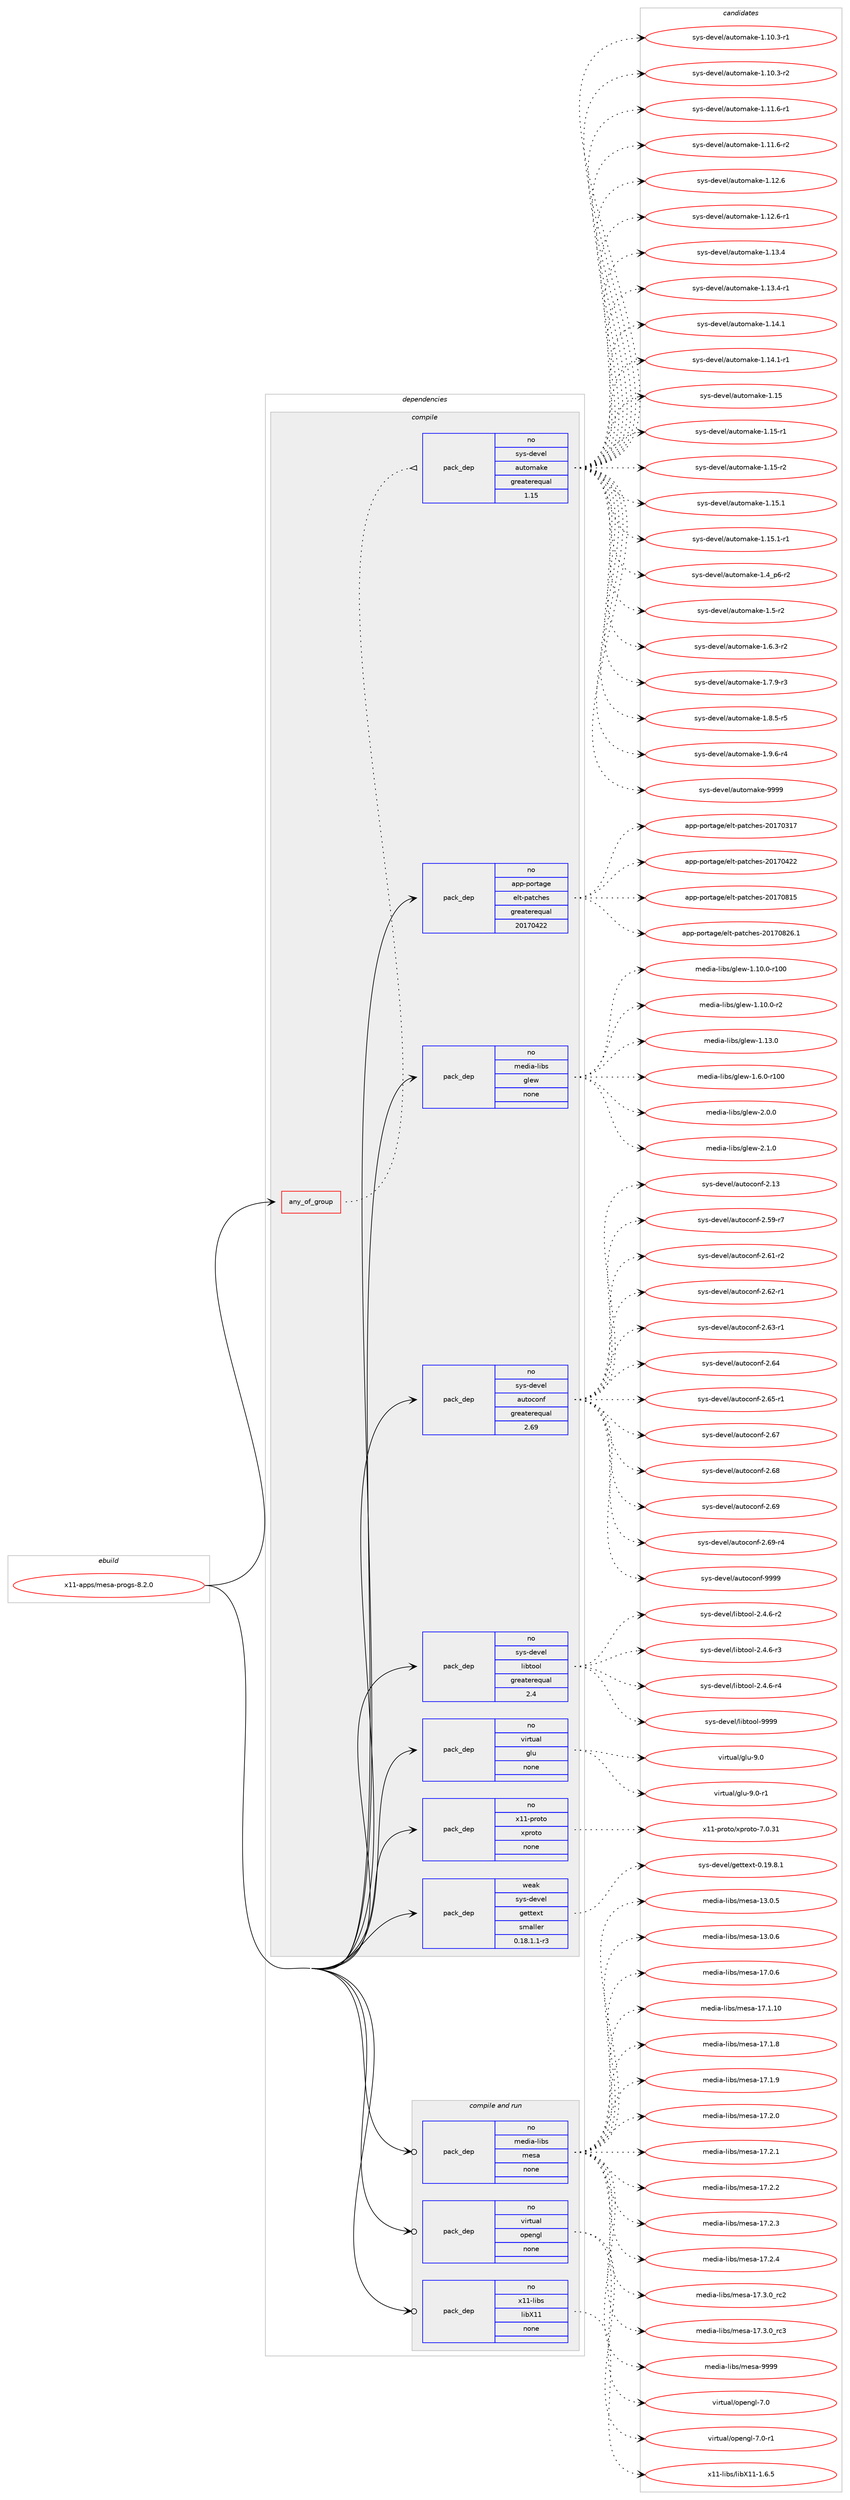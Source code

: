 digraph prolog {

# *************
# Graph options
# *************

newrank=true;
concentrate=true;
compound=true;
graph [rankdir=LR,fontname=Helvetica,fontsize=10,ranksep=1.5];#, ranksep=2.5, nodesep=0.2];
edge  [arrowhead=vee];
node  [fontname=Helvetica,fontsize=10];

# **********
# The ebuild
# **********

subgraph cluster_leftcol {
color=gray;
rank=same;
label=<<i>ebuild</i>>;
id [label="x11-apps/mesa-progs-8.2.0", color=red, width=4, href="../x11-apps/mesa-progs-8.2.0.svg"];
}

# ****************
# The dependencies
# ****************

subgraph cluster_midcol {
color=gray;
label=<<i>dependencies</i>>;
subgraph cluster_compile {
fillcolor="#eeeeee";
style=filled;
label=<<i>compile</i>>;
subgraph any9011 {
dependency509191 [label=<<TABLE BORDER="0" CELLBORDER="1" CELLSPACING="0" CELLPADDING="4"><TR><TD CELLPADDING="10">any_of_group</TD></TR></TABLE>>, shape=none, color=red];subgraph pack378426 {
dependency509192 [label=<<TABLE BORDER="0" CELLBORDER="1" CELLSPACING="0" CELLPADDING="4" WIDTH="220"><TR><TD ROWSPAN="6" CELLPADDING="30">pack_dep</TD></TR><TR><TD WIDTH="110">no</TD></TR><TR><TD>sys-devel</TD></TR><TR><TD>automake</TD></TR><TR><TD>greaterequal</TD></TR><TR><TD>1.15</TD></TR></TABLE>>, shape=none, color=blue];
}
dependency509191:e -> dependency509192:w [weight=20,style="dotted",arrowhead="oinv"];
}
id:e -> dependency509191:w [weight=20,style="solid",arrowhead="vee"];
subgraph pack378427 {
dependency509193 [label=<<TABLE BORDER="0" CELLBORDER="1" CELLSPACING="0" CELLPADDING="4" WIDTH="220"><TR><TD ROWSPAN="6" CELLPADDING="30">pack_dep</TD></TR><TR><TD WIDTH="110">no</TD></TR><TR><TD>app-portage</TD></TR><TR><TD>elt-patches</TD></TR><TR><TD>greaterequal</TD></TR><TR><TD>20170422</TD></TR></TABLE>>, shape=none, color=blue];
}
id:e -> dependency509193:w [weight=20,style="solid",arrowhead="vee"];
subgraph pack378428 {
dependency509194 [label=<<TABLE BORDER="0" CELLBORDER="1" CELLSPACING="0" CELLPADDING="4" WIDTH="220"><TR><TD ROWSPAN="6" CELLPADDING="30">pack_dep</TD></TR><TR><TD WIDTH="110">no</TD></TR><TR><TD>media-libs</TD></TR><TR><TD>glew</TD></TR><TR><TD>none</TD></TR><TR><TD></TD></TR></TABLE>>, shape=none, color=blue];
}
id:e -> dependency509194:w [weight=20,style="solid",arrowhead="vee"];
subgraph pack378429 {
dependency509195 [label=<<TABLE BORDER="0" CELLBORDER="1" CELLSPACING="0" CELLPADDING="4" WIDTH="220"><TR><TD ROWSPAN="6" CELLPADDING="30">pack_dep</TD></TR><TR><TD WIDTH="110">no</TD></TR><TR><TD>sys-devel</TD></TR><TR><TD>autoconf</TD></TR><TR><TD>greaterequal</TD></TR><TR><TD>2.69</TD></TR></TABLE>>, shape=none, color=blue];
}
id:e -> dependency509195:w [weight=20,style="solid",arrowhead="vee"];
subgraph pack378430 {
dependency509196 [label=<<TABLE BORDER="0" CELLBORDER="1" CELLSPACING="0" CELLPADDING="4" WIDTH="220"><TR><TD ROWSPAN="6" CELLPADDING="30">pack_dep</TD></TR><TR><TD WIDTH="110">no</TD></TR><TR><TD>sys-devel</TD></TR><TR><TD>libtool</TD></TR><TR><TD>greaterequal</TD></TR><TR><TD>2.4</TD></TR></TABLE>>, shape=none, color=blue];
}
id:e -> dependency509196:w [weight=20,style="solid",arrowhead="vee"];
subgraph pack378431 {
dependency509197 [label=<<TABLE BORDER="0" CELLBORDER="1" CELLSPACING="0" CELLPADDING="4" WIDTH="220"><TR><TD ROWSPAN="6" CELLPADDING="30">pack_dep</TD></TR><TR><TD WIDTH="110">no</TD></TR><TR><TD>virtual</TD></TR><TR><TD>glu</TD></TR><TR><TD>none</TD></TR><TR><TD></TD></TR></TABLE>>, shape=none, color=blue];
}
id:e -> dependency509197:w [weight=20,style="solid",arrowhead="vee"];
subgraph pack378432 {
dependency509198 [label=<<TABLE BORDER="0" CELLBORDER="1" CELLSPACING="0" CELLPADDING="4" WIDTH="220"><TR><TD ROWSPAN="6" CELLPADDING="30">pack_dep</TD></TR><TR><TD WIDTH="110">no</TD></TR><TR><TD>x11-proto</TD></TR><TR><TD>xproto</TD></TR><TR><TD>none</TD></TR><TR><TD></TD></TR></TABLE>>, shape=none, color=blue];
}
id:e -> dependency509198:w [weight=20,style="solid",arrowhead="vee"];
subgraph pack378433 {
dependency509199 [label=<<TABLE BORDER="0" CELLBORDER="1" CELLSPACING="0" CELLPADDING="4" WIDTH="220"><TR><TD ROWSPAN="6" CELLPADDING="30">pack_dep</TD></TR><TR><TD WIDTH="110">weak</TD></TR><TR><TD>sys-devel</TD></TR><TR><TD>gettext</TD></TR><TR><TD>smaller</TD></TR><TR><TD>0.18.1.1-r3</TD></TR></TABLE>>, shape=none, color=blue];
}
id:e -> dependency509199:w [weight=20,style="solid",arrowhead="vee"];
}
subgraph cluster_compileandrun {
fillcolor="#eeeeee";
style=filled;
label=<<i>compile and run</i>>;
subgraph pack378434 {
dependency509200 [label=<<TABLE BORDER="0" CELLBORDER="1" CELLSPACING="0" CELLPADDING="4" WIDTH="220"><TR><TD ROWSPAN="6" CELLPADDING="30">pack_dep</TD></TR><TR><TD WIDTH="110">no</TD></TR><TR><TD>media-libs</TD></TR><TR><TD>mesa</TD></TR><TR><TD>none</TD></TR><TR><TD></TD></TR></TABLE>>, shape=none, color=blue];
}
id:e -> dependency509200:w [weight=20,style="solid",arrowhead="odotvee"];
subgraph pack378435 {
dependency509201 [label=<<TABLE BORDER="0" CELLBORDER="1" CELLSPACING="0" CELLPADDING="4" WIDTH="220"><TR><TD ROWSPAN="6" CELLPADDING="30">pack_dep</TD></TR><TR><TD WIDTH="110">no</TD></TR><TR><TD>virtual</TD></TR><TR><TD>opengl</TD></TR><TR><TD>none</TD></TR><TR><TD></TD></TR></TABLE>>, shape=none, color=blue];
}
id:e -> dependency509201:w [weight=20,style="solid",arrowhead="odotvee"];
subgraph pack378436 {
dependency509202 [label=<<TABLE BORDER="0" CELLBORDER="1" CELLSPACING="0" CELLPADDING="4" WIDTH="220"><TR><TD ROWSPAN="6" CELLPADDING="30">pack_dep</TD></TR><TR><TD WIDTH="110">no</TD></TR><TR><TD>x11-libs</TD></TR><TR><TD>libX11</TD></TR><TR><TD>none</TD></TR><TR><TD></TD></TR></TABLE>>, shape=none, color=blue];
}
id:e -> dependency509202:w [weight=20,style="solid",arrowhead="odotvee"];
}
subgraph cluster_run {
fillcolor="#eeeeee";
style=filled;
label=<<i>run</i>>;
}
}

# **************
# The candidates
# **************

subgraph cluster_choices {
rank=same;
color=gray;
label=<<i>candidates</i>>;

subgraph choice378426 {
color=black;
nodesep=1;
choice11512111545100101118101108479711711611110997107101454946494846514511449 [label="sys-devel/automake-1.10.3-r1", color=red, width=4,href="../sys-devel/automake-1.10.3-r1.svg"];
choice11512111545100101118101108479711711611110997107101454946494846514511450 [label="sys-devel/automake-1.10.3-r2", color=red, width=4,href="../sys-devel/automake-1.10.3-r2.svg"];
choice11512111545100101118101108479711711611110997107101454946494946544511449 [label="sys-devel/automake-1.11.6-r1", color=red, width=4,href="../sys-devel/automake-1.11.6-r1.svg"];
choice11512111545100101118101108479711711611110997107101454946494946544511450 [label="sys-devel/automake-1.11.6-r2", color=red, width=4,href="../sys-devel/automake-1.11.6-r2.svg"];
choice1151211154510010111810110847971171161111099710710145494649504654 [label="sys-devel/automake-1.12.6", color=red, width=4,href="../sys-devel/automake-1.12.6.svg"];
choice11512111545100101118101108479711711611110997107101454946495046544511449 [label="sys-devel/automake-1.12.6-r1", color=red, width=4,href="../sys-devel/automake-1.12.6-r1.svg"];
choice1151211154510010111810110847971171161111099710710145494649514652 [label="sys-devel/automake-1.13.4", color=red, width=4,href="../sys-devel/automake-1.13.4.svg"];
choice11512111545100101118101108479711711611110997107101454946495146524511449 [label="sys-devel/automake-1.13.4-r1", color=red, width=4,href="../sys-devel/automake-1.13.4-r1.svg"];
choice1151211154510010111810110847971171161111099710710145494649524649 [label="sys-devel/automake-1.14.1", color=red, width=4,href="../sys-devel/automake-1.14.1.svg"];
choice11512111545100101118101108479711711611110997107101454946495246494511449 [label="sys-devel/automake-1.14.1-r1", color=red, width=4,href="../sys-devel/automake-1.14.1-r1.svg"];
choice115121115451001011181011084797117116111109971071014549464953 [label="sys-devel/automake-1.15", color=red, width=4,href="../sys-devel/automake-1.15.svg"];
choice1151211154510010111810110847971171161111099710710145494649534511449 [label="sys-devel/automake-1.15-r1", color=red, width=4,href="../sys-devel/automake-1.15-r1.svg"];
choice1151211154510010111810110847971171161111099710710145494649534511450 [label="sys-devel/automake-1.15-r2", color=red, width=4,href="../sys-devel/automake-1.15-r2.svg"];
choice1151211154510010111810110847971171161111099710710145494649534649 [label="sys-devel/automake-1.15.1", color=red, width=4,href="../sys-devel/automake-1.15.1.svg"];
choice11512111545100101118101108479711711611110997107101454946495346494511449 [label="sys-devel/automake-1.15.1-r1", color=red, width=4,href="../sys-devel/automake-1.15.1-r1.svg"];
choice115121115451001011181011084797117116111109971071014549465295112544511450 [label="sys-devel/automake-1.4_p6-r2", color=red, width=4,href="../sys-devel/automake-1.4_p6-r2.svg"];
choice11512111545100101118101108479711711611110997107101454946534511450 [label="sys-devel/automake-1.5-r2", color=red, width=4,href="../sys-devel/automake-1.5-r2.svg"];
choice115121115451001011181011084797117116111109971071014549465446514511450 [label="sys-devel/automake-1.6.3-r2", color=red, width=4,href="../sys-devel/automake-1.6.3-r2.svg"];
choice115121115451001011181011084797117116111109971071014549465546574511451 [label="sys-devel/automake-1.7.9-r3", color=red, width=4,href="../sys-devel/automake-1.7.9-r3.svg"];
choice115121115451001011181011084797117116111109971071014549465646534511453 [label="sys-devel/automake-1.8.5-r5", color=red, width=4,href="../sys-devel/automake-1.8.5-r5.svg"];
choice115121115451001011181011084797117116111109971071014549465746544511452 [label="sys-devel/automake-1.9.6-r4", color=red, width=4,href="../sys-devel/automake-1.9.6-r4.svg"];
choice115121115451001011181011084797117116111109971071014557575757 [label="sys-devel/automake-9999", color=red, width=4,href="../sys-devel/automake-9999.svg"];
dependency509192:e -> choice11512111545100101118101108479711711611110997107101454946494846514511449:w [style=dotted,weight="100"];
dependency509192:e -> choice11512111545100101118101108479711711611110997107101454946494846514511450:w [style=dotted,weight="100"];
dependency509192:e -> choice11512111545100101118101108479711711611110997107101454946494946544511449:w [style=dotted,weight="100"];
dependency509192:e -> choice11512111545100101118101108479711711611110997107101454946494946544511450:w [style=dotted,weight="100"];
dependency509192:e -> choice1151211154510010111810110847971171161111099710710145494649504654:w [style=dotted,weight="100"];
dependency509192:e -> choice11512111545100101118101108479711711611110997107101454946495046544511449:w [style=dotted,weight="100"];
dependency509192:e -> choice1151211154510010111810110847971171161111099710710145494649514652:w [style=dotted,weight="100"];
dependency509192:e -> choice11512111545100101118101108479711711611110997107101454946495146524511449:w [style=dotted,weight="100"];
dependency509192:e -> choice1151211154510010111810110847971171161111099710710145494649524649:w [style=dotted,weight="100"];
dependency509192:e -> choice11512111545100101118101108479711711611110997107101454946495246494511449:w [style=dotted,weight="100"];
dependency509192:e -> choice115121115451001011181011084797117116111109971071014549464953:w [style=dotted,weight="100"];
dependency509192:e -> choice1151211154510010111810110847971171161111099710710145494649534511449:w [style=dotted,weight="100"];
dependency509192:e -> choice1151211154510010111810110847971171161111099710710145494649534511450:w [style=dotted,weight="100"];
dependency509192:e -> choice1151211154510010111810110847971171161111099710710145494649534649:w [style=dotted,weight="100"];
dependency509192:e -> choice11512111545100101118101108479711711611110997107101454946495346494511449:w [style=dotted,weight="100"];
dependency509192:e -> choice115121115451001011181011084797117116111109971071014549465295112544511450:w [style=dotted,weight="100"];
dependency509192:e -> choice11512111545100101118101108479711711611110997107101454946534511450:w [style=dotted,weight="100"];
dependency509192:e -> choice115121115451001011181011084797117116111109971071014549465446514511450:w [style=dotted,weight="100"];
dependency509192:e -> choice115121115451001011181011084797117116111109971071014549465546574511451:w [style=dotted,weight="100"];
dependency509192:e -> choice115121115451001011181011084797117116111109971071014549465646534511453:w [style=dotted,weight="100"];
dependency509192:e -> choice115121115451001011181011084797117116111109971071014549465746544511452:w [style=dotted,weight="100"];
dependency509192:e -> choice115121115451001011181011084797117116111109971071014557575757:w [style=dotted,weight="100"];
}
subgraph choice378427 {
color=black;
nodesep=1;
choice97112112451121111141169710310147101108116451129711699104101115455048495548514955 [label="app-portage/elt-patches-20170317", color=red, width=4,href="../app-portage/elt-patches-20170317.svg"];
choice97112112451121111141169710310147101108116451129711699104101115455048495548525050 [label="app-portage/elt-patches-20170422", color=red, width=4,href="../app-portage/elt-patches-20170422.svg"];
choice97112112451121111141169710310147101108116451129711699104101115455048495548564953 [label="app-portage/elt-patches-20170815", color=red, width=4,href="../app-portage/elt-patches-20170815.svg"];
choice971121124511211111411697103101471011081164511297116991041011154550484955485650544649 [label="app-portage/elt-patches-20170826.1", color=red, width=4,href="../app-portage/elt-patches-20170826.1.svg"];
dependency509193:e -> choice97112112451121111141169710310147101108116451129711699104101115455048495548514955:w [style=dotted,weight="100"];
dependency509193:e -> choice97112112451121111141169710310147101108116451129711699104101115455048495548525050:w [style=dotted,weight="100"];
dependency509193:e -> choice97112112451121111141169710310147101108116451129711699104101115455048495548564953:w [style=dotted,weight="100"];
dependency509193:e -> choice971121124511211111411697103101471011081164511297116991041011154550484955485650544649:w [style=dotted,weight="100"];
}
subgraph choice378428 {
color=black;
nodesep=1;
choice109101100105974510810598115471031081011194549464948464845114494848 [label="media-libs/glew-1.10.0-r100", color=red, width=4,href="../media-libs/glew-1.10.0-r100.svg"];
choice10910110010597451081059811547103108101119454946494846484511450 [label="media-libs/glew-1.10.0-r2", color=red, width=4,href="../media-libs/glew-1.10.0-r2.svg"];
choice1091011001059745108105981154710310810111945494649514648 [label="media-libs/glew-1.13.0", color=red, width=4,href="../media-libs/glew-1.13.0.svg"];
choice1091011001059745108105981154710310810111945494654464845114494848 [label="media-libs/glew-1.6.0-r100", color=red, width=4,href="../media-libs/glew-1.6.0-r100.svg"];
choice10910110010597451081059811547103108101119455046484648 [label="media-libs/glew-2.0.0", color=red, width=4,href="../media-libs/glew-2.0.0.svg"];
choice10910110010597451081059811547103108101119455046494648 [label="media-libs/glew-2.1.0", color=red, width=4,href="../media-libs/glew-2.1.0.svg"];
dependency509194:e -> choice109101100105974510810598115471031081011194549464948464845114494848:w [style=dotted,weight="100"];
dependency509194:e -> choice10910110010597451081059811547103108101119454946494846484511450:w [style=dotted,weight="100"];
dependency509194:e -> choice1091011001059745108105981154710310810111945494649514648:w [style=dotted,weight="100"];
dependency509194:e -> choice1091011001059745108105981154710310810111945494654464845114494848:w [style=dotted,weight="100"];
dependency509194:e -> choice10910110010597451081059811547103108101119455046484648:w [style=dotted,weight="100"];
dependency509194:e -> choice10910110010597451081059811547103108101119455046494648:w [style=dotted,weight="100"];
}
subgraph choice378429 {
color=black;
nodesep=1;
choice115121115451001011181011084797117116111991111101024550464951 [label="sys-devel/autoconf-2.13", color=red, width=4,href="../sys-devel/autoconf-2.13.svg"];
choice1151211154510010111810110847971171161119911111010245504653574511455 [label="sys-devel/autoconf-2.59-r7", color=red, width=4,href="../sys-devel/autoconf-2.59-r7.svg"];
choice1151211154510010111810110847971171161119911111010245504654494511450 [label="sys-devel/autoconf-2.61-r2", color=red, width=4,href="../sys-devel/autoconf-2.61-r2.svg"];
choice1151211154510010111810110847971171161119911111010245504654504511449 [label="sys-devel/autoconf-2.62-r1", color=red, width=4,href="../sys-devel/autoconf-2.62-r1.svg"];
choice1151211154510010111810110847971171161119911111010245504654514511449 [label="sys-devel/autoconf-2.63-r1", color=red, width=4,href="../sys-devel/autoconf-2.63-r1.svg"];
choice115121115451001011181011084797117116111991111101024550465452 [label="sys-devel/autoconf-2.64", color=red, width=4,href="../sys-devel/autoconf-2.64.svg"];
choice1151211154510010111810110847971171161119911111010245504654534511449 [label="sys-devel/autoconf-2.65-r1", color=red, width=4,href="../sys-devel/autoconf-2.65-r1.svg"];
choice115121115451001011181011084797117116111991111101024550465455 [label="sys-devel/autoconf-2.67", color=red, width=4,href="../sys-devel/autoconf-2.67.svg"];
choice115121115451001011181011084797117116111991111101024550465456 [label="sys-devel/autoconf-2.68", color=red, width=4,href="../sys-devel/autoconf-2.68.svg"];
choice115121115451001011181011084797117116111991111101024550465457 [label="sys-devel/autoconf-2.69", color=red, width=4,href="../sys-devel/autoconf-2.69.svg"];
choice1151211154510010111810110847971171161119911111010245504654574511452 [label="sys-devel/autoconf-2.69-r4", color=red, width=4,href="../sys-devel/autoconf-2.69-r4.svg"];
choice115121115451001011181011084797117116111991111101024557575757 [label="sys-devel/autoconf-9999", color=red, width=4,href="../sys-devel/autoconf-9999.svg"];
dependency509195:e -> choice115121115451001011181011084797117116111991111101024550464951:w [style=dotted,weight="100"];
dependency509195:e -> choice1151211154510010111810110847971171161119911111010245504653574511455:w [style=dotted,weight="100"];
dependency509195:e -> choice1151211154510010111810110847971171161119911111010245504654494511450:w [style=dotted,weight="100"];
dependency509195:e -> choice1151211154510010111810110847971171161119911111010245504654504511449:w [style=dotted,weight="100"];
dependency509195:e -> choice1151211154510010111810110847971171161119911111010245504654514511449:w [style=dotted,weight="100"];
dependency509195:e -> choice115121115451001011181011084797117116111991111101024550465452:w [style=dotted,weight="100"];
dependency509195:e -> choice1151211154510010111810110847971171161119911111010245504654534511449:w [style=dotted,weight="100"];
dependency509195:e -> choice115121115451001011181011084797117116111991111101024550465455:w [style=dotted,weight="100"];
dependency509195:e -> choice115121115451001011181011084797117116111991111101024550465456:w [style=dotted,weight="100"];
dependency509195:e -> choice115121115451001011181011084797117116111991111101024550465457:w [style=dotted,weight="100"];
dependency509195:e -> choice1151211154510010111810110847971171161119911111010245504654574511452:w [style=dotted,weight="100"];
dependency509195:e -> choice115121115451001011181011084797117116111991111101024557575757:w [style=dotted,weight="100"];
}
subgraph choice378430 {
color=black;
nodesep=1;
choice1151211154510010111810110847108105981161111111084550465246544511450 [label="sys-devel/libtool-2.4.6-r2", color=red, width=4,href="../sys-devel/libtool-2.4.6-r2.svg"];
choice1151211154510010111810110847108105981161111111084550465246544511451 [label="sys-devel/libtool-2.4.6-r3", color=red, width=4,href="../sys-devel/libtool-2.4.6-r3.svg"];
choice1151211154510010111810110847108105981161111111084550465246544511452 [label="sys-devel/libtool-2.4.6-r4", color=red, width=4,href="../sys-devel/libtool-2.4.6-r4.svg"];
choice1151211154510010111810110847108105981161111111084557575757 [label="sys-devel/libtool-9999", color=red, width=4,href="../sys-devel/libtool-9999.svg"];
dependency509196:e -> choice1151211154510010111810110847108105981161111111084550465246544511450:w [style=dotted,weight="100"];
dependency509196:e -> choice1151211154510010111810110847108105981161111111084550465246544511451:w [style=dotted,weight="100"];
dependency509196:e -> choice1151211154510010111810110847108105981161111111084550465246544511452:w [style=dotted,weight="100"];
dependency509196:e -> choice1151211154510010111810110847108105981161111111084557575757:w [style=dotted,weight="100"];
}
subgraph choice378431 {
color=black;
nodesep=1;
choice118105114116117971084710310811745574648 [label="virtual/glu-9.0", color=red, width=4,href="../virtual/glu-9.0.svg"];
choice1181051141161179710847103108117455746484511449 [label="virtual/glu-9.0-r1", color=red, width=4,href="../virtual/glu-9.0-r1.svg"];
dependency509197:e -> choice118105114116117971084710310811745574648:w [style=dotted,weight="100"];
dependency509197:e -> choice1181051141161179710847103108117455746484511449:w [style=dotted,weight="100"];
}
subgraph choice378432 {
color=black;
nodesep=1;
choice1204949451121141111161114712011211411111611145554648465149 [label="x11-proto/xproto-7.0.31", color=red, width=4,href="../x11-proto/xproto-7.0.31.svg"];
dependency509198:e -> choice1204949451121141111161114712011211411111611145554648465149:w [style=dotted,weight="100"];
}
subgraph choice378433 {
color=black;
nodesep=1;
choice1151211154510010111810110847103101116116101120116454846495746564649 [label="sys-devel/gettext-0.19.8.1", color=red, width=4,href="../sys-devel/gettext-0.19.8.1.svg"];
dependency509199:e -> choice1151211154510010111810110847103101116116101120116454846495746564649:w [style=dotted,weight="100"];
}
subgraph choice378434 {
color=black;
nodesep=1;
choice109101100105974510810598115471091011159745495146484653 [label="media-libs/mesa-13.0.5", color=red, width=4,href="../media-libs/mesa-13.0.5.svg"];
choice109101100105974510810598115471091011159745495146484654 [label="media-libs/mesa-13.0.6", color=red, width=4,href="../media-libs/mesa-13.0.6.svg"];
choice109101100105974510810598115471091011159745495546484654 [label="media-libs/mesa-17.0.6", color=red, width=4,href="../media-libs/mesa-17.0.6.svg"];
choice10910110010597451081059811547109101115974549554649464948 [label="media-libs/mesa-17.1.10", color=red, width=4,href="../media-libs/mesa-17.1.10.svg"];
choice109101100105974510810598115471091011159745495546494656 [label="media-libs/mesa-17.1.8", color=red, width=4,href="../media-libs/mesa-17.1.8.svg"];
choice109101100105974510810598115471091011159745495546494657 [label="media-libs/mesa-17.1.9", color=red, width=4,href="../media-libs/mesa-17.1.9.svg"];
choice109101100105974510810598115471091011159745495546504648 [label="media-libs/mesa-17.2.0", color=red, width=4,href="../media-libs/mesa-17.2.0.svg"];
choice109101100105974510810598115471091011159745495546504649 [label="media-libs/mesa-17.2.1", color=red, width=4,href="../media-libs/mesa-17.2.1.svg"];
choice109101100105974510810598115471091011159745495546504650 [label="media-libs/mesa-17.2.2", color=red, width=4,href="../media-libs/mesa-17.2.2.svg"];
choice109101100105974510810598115471091011159745495546504651 [label="media-libs/mesa-17.2.3", color=red, width=4,href="../media-libs/mesa-17.2.3.svg"];
choice109101100105974510810598115471091011159745495546504652 [label="media-libs/mesa-17.2.4", color=red, width=4,href="../media-libs/mesa-17.2.4.svg"];
choice109101100105974510810598115471091011159745495546514648951149950 [label="media-libs/mesa-17.3.0_rc2", color=red, width=4,href="../media-libs/mesa-17.3.0_rc2.svg"];
choice109101100105974510810598115471091011159745495546514648951149951 [label="media-libs/mesa-17.3.0_rc3", color=red, width=4,href="../media-libs/mesa-17.3.0_rc3.svg"];
choice10910110010597451081059811547109101115974557575757 [label="media-libs/mesa-9999", color=red, width=4,href="../media-libs/mesa-9999.svg"];
dependency509200:e -> choice109101100105974510810598115471091011159745495146484653:w [style=dotted,weight="100"];
dependency509200:e -> choice109101100105974510810598115471091011159745495146484654:w [style=dotted,weight="100"];
dependency509200:e -> choice109101100105974510810598115471091011159745495546484654:w [style=dotted,weight="100"];
dependency509200:e -> choice10910110010597451081059811547109101115974549554649464948:w [style=dotted,weight="100"];
dependency509200:e -> choice109101100105974510810598115471091011159745495546494656:w [style=dotted,weight="100"];
dependency509200:e -> choice109101100105974510810598115471091011159745495546494657:w [style=dotted,weight="100"];
dependency509200:e -> choice109101100105974510810598115471091011159745495546504648:w [style=dotted,weight="100"];
dependency509200:e -> choice109101100105974510810598115471091011159745495546504649:w [style=dotted,weight="100"];
dependency509200:e -> choice109101100105974510810598115471091011159745495546504650:w [style=dotted,weight="100"];
dependency509200:e -> choice109101100105974510810598115471091011159745495546504651:w [style=dotted,weight="100"];
dependency509200:e -> choice109101100105974510810598115471091011159745495546504652:w [style=dotted,weight="100"];
dependency509200:e -> choice109101100105974510810598115471091011159745495546514648951149950:w [style=dotted,weight="100"];
dependency509200:e -> choice109101100105974510810598115471091011159745495546514648951149951:w [style=dotted,weight="100"];
dependency509200:e -> choice10910110010597451081059811547109101115974557575757:w [style=dotted,weight="100"];
}
subgraph choice378435 {
color=black;
nodesep=1;
choice118105114116117971084711111210111010310845554648 [label="virtual/opengl-7.0", color=red, width=4,href="../virtual/opengl-7.0.svg"];
choice1181051141161179710847111112101110103108455546484511449 [label="virtual/opengl-7.0-r1", color=red, width=4,href="../virtual/opengl-7.0-r1.svg"];
dependency509201:e -> choice118105114116117971084711111210111010310845554648:w [style=dotted,weight="100"];
dependency509201:e -> choice1181051141161179710847111112101110103108455546484511449:w [style=dotted,weight="100"];
}
subgraph choice378436 {
color=black;
nodesep=1;
choice120494945108105981154710810598884949454946544653 [label="x11-libs/libX11-1.6.5", color=red, width=4,href="../x11-libs/libX11-1.6.5.svg"];
dependency509202:e -> choice120494945108105981154710810598884949454946544653:w [style=dotted,weight="100"];
}
}

}

